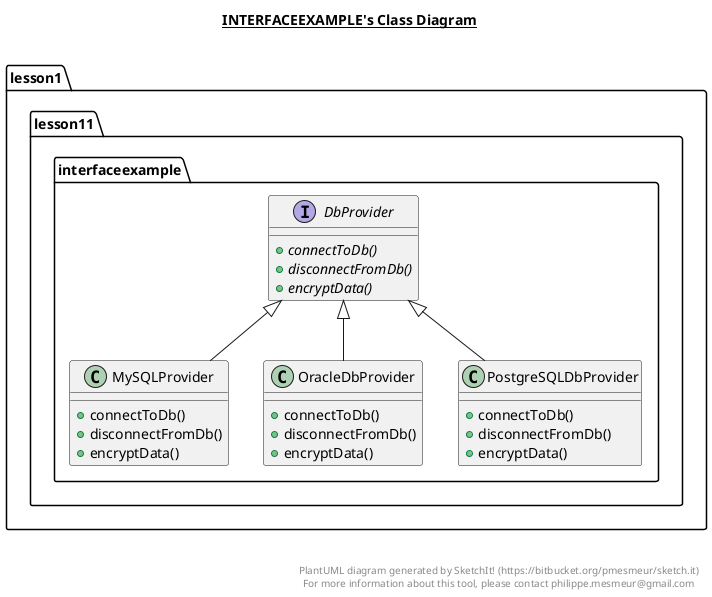 @startuml

title __INTERFACEEXAMPLE's Class Diagram__\n

  package lesson1 {
    package lesson11.interfaceexample {
      interface DbProvider {
          {abstract} + connectToDb()
          {abstract} + disconnectFromDb()
          {abstract} + encryptData()
      }
    }
  }
  

  package lesson1 {
    package lesson11.interfaceexample {
      class MySQLProvider {
          + connectToDb()
          + disconnectFromDb()
          + encryptData()
      }
    }
  }
  

  package lesson1 {
    package lesson11.interfaceexample {
      class OracleDbProvider {
          + connectToDb()
          + disconnectFromDb()
          + encryptData()
      }
    }
  }
  

  package lesson1 {
    package lesson11.interfaceexample {
      class PostgreSQLDbProvider {
          + connectToDb()
          + disconnectFromDb()
          + encryptData()
      }
    }
  }
  

  MySQLProvider -up-|> DbProvider
  OracleDbProvider -up-|> DbProvider
  PostgreSQLDbProvider -up-|> DbProvider


right footer


PlantUML diagram generated by SketchIt! (https://bitbucket.org/pmesmeur/sketch.it)
For more information about this tool, please contact philippe.mesmeur@gmail.com
endfooter

@enduml
